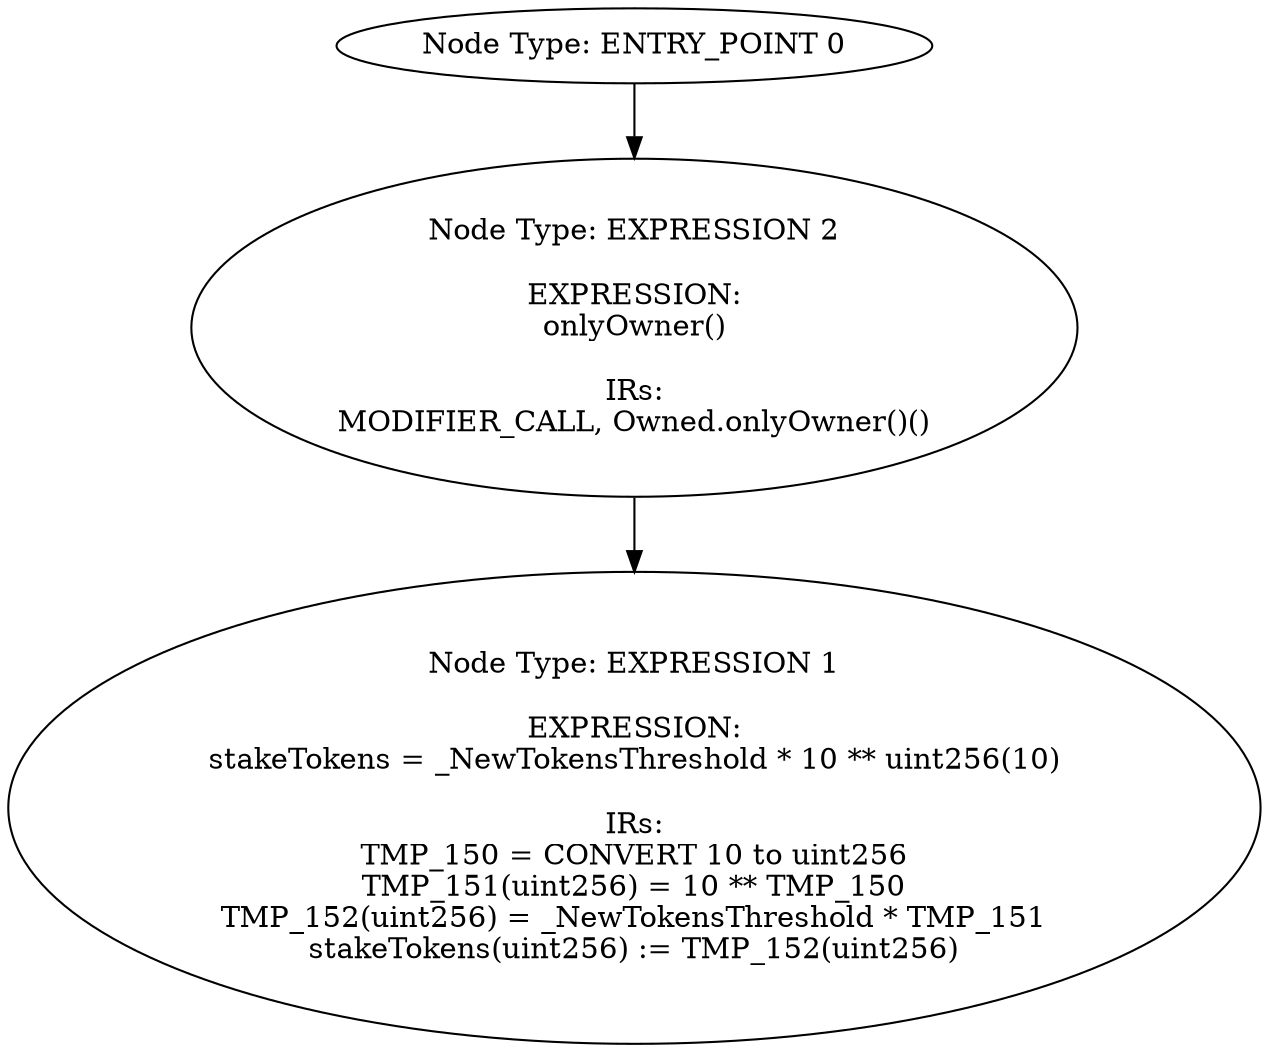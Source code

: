 digraph{
0[label="Node Type: ENTRY_POINT 0
"];
0->2;
1[label="Node Type: EXPRESSION 1

EXPRESSION:
stakeTokens = _NewTokensThreshold * 10 ** uint256(10)

IRs:
TMP_150 = CONVERT 10 to uint256
TMP_151(uint256) = 10 ** TMP_150
TMP_152(uint256) = _NewTokensThreshold * TMP_151
stakeTokens(uint256) := TMP_152(uint256)"];
2[label="Node Type: EXPRESSION 2

EXPRESSION:
onlyOwner()

IRs:
MODIFIER_CALL, Owned.onlyOwner()()"];
2->1;
}
